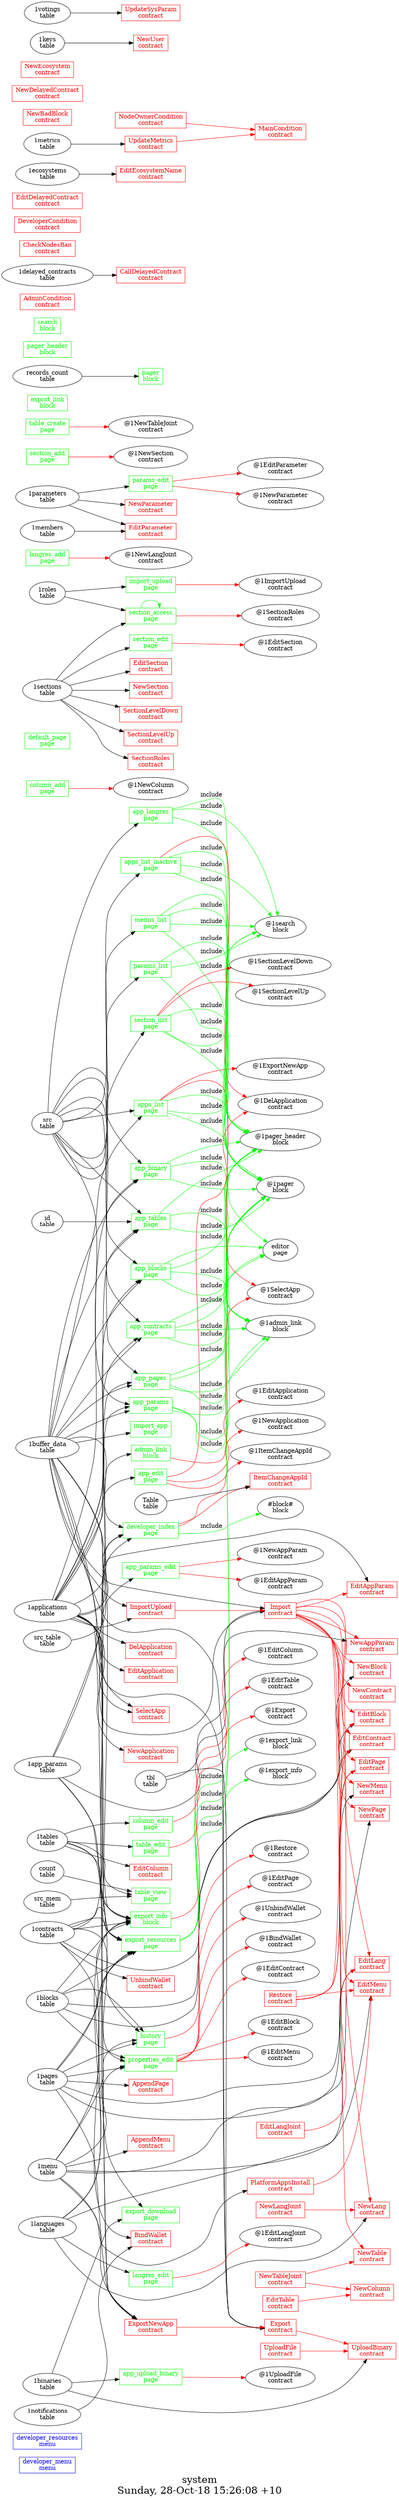 digraph G {
fontsize="24";
label="system\nSunday, 28-Oct-18 15:26:08 +10";
nojustify=true;
ordering=out;
rankdir=LR;
size="30";
"developer_menu\nmenu" [color=blue, fontcolor=blue, group=menus, shape=record];
"developer_resources\nmenu" [color=blue, fontcolor=blue, group=menus, shape=record];
"1buffer_data\ntable" -> "app_binary\npage"
"1applications\ntable" -> "app_binary\npage"
"src\ntable" -> "app_binary\npage"
"app_binary\npage" -> "@1pager_header\nblock"  [ color=green, label=include ]
"app_binary\npage" -> "@1admin_link\nblock"  [ color=green, label=include ]
"app_binary\npage" -> "@1pager\nblock"  [ color=green, label=include ]
"app_binary\npage" [color=green, fontcolor=green, group=pages, shape=record];
"1buffer_data\ntable" -> "app_blocks\npage"
"1applications\ntable" -> "app_blocks\npage"
"src\ntable" -> "app_blocks\npage"
"app_blocks\npage" -> "editor\npage"  [ color=green ]
"app_blocks\npage" -> "@1pager_header\nblock"  [ color=green, label=include ]
"app_blocks\npage" -> "@1admin_link\nblock"  [ color=green, label=include ]
"app_blocks\npage" -> "@1pager\nblock"  [ color=green, label=include ]
"app_blocks\npage" [color=green, fontcolor=green, group=pages, shape=record];
"1buffer_data\ntable" -> "app_contracts\npage"
"1applications\ntable" -> "app_contracts\npage"
"src\ntable" -> "app_contracts\npage"
"app_contracts\npage" -> "editor\npage"  [ color=green ]
"app_contracts\npage" -> "@1pager_header\nblock"  [ color=green, label=include ]
"app_contracts\npage" -> "@1admin_link\nblock"  [ color=green, label=include ]
"app_contracts\npage" -> "@1pager\nblock"  [ color=green, label=include ]
"app_contracts\npage" [color=green, fontcolor=green, group=pages, shape=record];
"app_edit\npage" -> "@1DelApplication\ncontract"  [ color=red ]
"app_edit\npage" -> "@1EditApplication\ncontract"  [ color=red ]
"app_edit\npage" -> "@1NewApplication\ncontract"  [ color=red ]
"1applications\ntable" -> "app_edit\npage"
"app_edit\npage" [color=green, fontcolor=green, group=pages, shape=record];
"src\ntable" -> "app_langres\npage"
"app_langres\npage" -> "@1pager_header\nblock"  [ color=green, label=include ]
"app_langres\npage" -> "@1search\nblock"  [ color=green, label=include ]
"app_langres\npage" -> "@1pager\nblock"  [ color=green, label=include ]
"app_langres\npage" [color=green, fontcolor=green, group=pages, shape=record];
"1buffer_data\ntable" -> "app_pages\npage"
"1applications\ntable" -> "app_pages\npage"
"src\ntable" -> "app_pages\npage"
"app_pages\npage" -> "editor\npage"  [ color=green ]
"app_pages\npage" -> "@1pager_header\nblock"  [ color=green, label=include ]
"app_pages\npage" -> "@1admin_link\nblock"  [ color=green, label=include ]
"app_pages\npage" -> "@1pager\nblock"  [ color=green, label=include ]
"app_pages\npage" [color=green, fontcolor=green, group=pages, shape=record];
"1buffer_data\ntable" -> "app_params\npage"
"1applications\ntable" -> "app_params\npage"
"src\ntable" -> "app_params\npage"
"app_params\npage" -> "@1pager_header\nblock"  [ color=green, label=include ]
"app_params\npage" -> "@1admin_link\nblock"  [ color=green, label=include ]
"app_params\npage" -> "@1pager\nblock"  [ color=green, label=include ]
"app_params\npage" [color=green, fontcolor=green, group=pages, shape=record];
"app_params_edit\npage" -> "@1NewAppParam\ncontract"  [ color=red ]
"app_params_edit\npage" -> "@1EditAppParam\ncontract"  [ color=red ]
"1app_params\ntable" -> "app_params_edit\npage"
"app_params_edit\npage" [color=green, fontcolor=green, group=pages, shape=record];
"1buffer_data\ntable" -> "app_tables\npage"
"1applications\ntable" -> "app_tables\npage"
"src\ntable" -> "app_tables\npage"
"id\ntable" -> "app_tables\npage"
"app_tables\npage" -> "@1pager_header\nblock"  [ color=green, label=include ]
"app_tables\npage" -> "@1admin_link\nblock"  [ color=green, label=include ]
"app_tables\npage" -> "@1pager\nblock"  [ color=green, label=include ]
"app_tables\npage" [color=green, fontcolor=green, group=pages, shape=record];
"app_upload_binary\npage" -> "@1UploadFile\ncontract"  [ color=red ]
"1binaries\ntable" -> "app_upload_binary\npage"
"app_upload_binary\npage" [color=green, fontcolor=green, group=pages, shape=record];
"apps_list\npage" -> "@1ExportNewApp\ncontract"  [ color=red ]
"apps_list\npage" -> "@1SelectApp\ncontract"  [ color=red ]
"1buffer_data\ntable" -> "apps_list\npage"
"src\ntable" -> "apps_list\npage"
"apps_list\npage" -> "@1pager_header\nblock"  [ color=green, label=include ]
"apps_list\npage" -> "@1search\nblock"  [ color=green, label=include ]
"apps_list\npage" -> "@1pager\nblock"  [ color=green, label=include ]
"apps_list\npage" [color=green, fontcolor=green, group=pages, shape=record];
"apps_list_inactive\npage" -> "@1DelApplication\ncontract"  [ color=red ]
"src\ntable" -> "apps_list_inactive\npage"
"apps_list_inactive\npage" -> "@1pager_header\nblock"  [ color=green, label=include ]
"apps_list_inactive\npage" -> "@1search\nblock"  [ color=green, label=include ]
"apps_list_inactive\npage" -> "@1pager\nblock"  [ color=green, label=include ]
"apps_list_inactive\npage" [color=green, fontcolor=green, group=pages, shape=record];
"column_add\npage" -> "@1NewColumn\ncontract"  [ color=red ]
"column_add\npage" [color=green, fontcolor=green, group=pages, shape=record];
"column_edit\npage" -> "@1EditColumn\ncontract"  [ color=red ]
"1tables\ntable" -> "column_edit\npage"
"column_edit\npage" [color=green, fontcolor=green, group=pages, shape=record];
"default_page\npage" [color=green, fontcolor=green, group=pages, shape=record];
"developer_index\npage" -> "@1ItemChangeAppId\ncontract"  [ color=red ]
"developer_index\npage" -> "ItemChangeAppId\ncontract"  [ color=red ]
"1contracts\ntable" -> "developer_index\npage"
"1applications\ntable" -> "developer_index\npage"
"1buffer_data\ntable" -> "developer_index\npage"
"src_table\ntable" -> "developer_index\npage"
"developer_index\npage" -> "#block#\nblock"  [ color=green, label=include ]
"developer_index\npage" [color=green, fontcolor=green, group=pages, shape=record];
"1buffer_data\ntable" -> "export_download\npage"
"1binaries\ntable" -> "export_download\npage"
"export_download\npage" [color=green, fontcolor=green, group=pages, shape=record];
"1buffer_data\ntable" -> "export_resources\npage"
"1pages\ntable" -> "export_resources\npage"
"1blocks\ntable" -> "export_resources\npage"
"1menu\ntable" -> "export_resources\npage"
"1app_params\ntable" -> "export_resources\npage"
"1languages\ntable" -> "export_resources\npage"
"1contracts\ntable" -> "export_resources\npage"
"1tables\ntable" -> "export_resources\npage"
"export_resources\npage" -> "@1export_link\nblock"  [ color=green, label=include ]
"export_resources\npage" -> "@1pager_header\nblock"  [ color=green, label=include ]
"export_resources\npage" -> "@1pager\nblock"  [ color=green, label=include ]
"export_resources\npage" -> "@1export_info\nblock"  [ color=green, label=include ]
"export_resources\npage" [color=green, fontcolor=green, group=pages, shape=record];
"history\npage" -> "@1Restore\ncontract"  [ color=red ]
"1pages\ntable" -> "history\npage"
"1blocks\ntable" -> "history\npage"
"1contracts\ntable" -> "history\npage"
"1menu\ntable" -> "history\npage"
"history\npage" [color=green, fontcolor=green, group=pages, shape=record];
"1buffer_data\ntable" -> "import_app\npage"
"import_app\npage" [color=green, fontcolor=green, group=pages, shape=record];
"import_upload\npage" -> "@1ImportUpload\ncontract"  [ color=red ]
"1roles\ntable" -> "import_upload\npage"
"import_upload\npage" [color=green, fontcolor=green, group=pages, shape=record];
"langres_add\npage" -> "@1NewLangJoint\ncontract"  [ color=red ]
"langres_add\npage" [color=green, fontcolor=green, group=pages, shape=record];
"langres_edit\npage" -> "@1EditLangJoint\ncontract"  [ color=red ]
"1languages\ntable" -> "langres_edit\npage"
"langres_edit\npage" [color=green, fontcolor=green, group=pages, shape=record];
"src\ntable" -> "menus_list\npage"
"menus_list\npage" -> "editor\npage"  [ color=green ]
"menus_list\npage" -> "@1pager_header\nblock"  [ color=green, label=include ]
"menus_list\npage" -> "@1search\nblock"  [ color=green, label=include ]
"menus_list\npage" -> "@1pager\nblock"  [ color=green, label=include ]
"menus_list\npage" [color=green, fontcolor=green, group=pages, shape=record];
"params_edit\npage" -> "@1EditParameter\ncontract"  [ color=red ]
"params_edit\npage" -> "@1NewParameter\ncontract"  [ color=red ]
"1parameters\ntable" -> "params_edit\npage"
"params_edit\npage" [color=green, fontcolor=green, group=pages, shape=record];
"src\ntable" -> "params_list\npage"
"params_list\npage" -> "@1pager_header\nblock"  [ color=green, label=include ]
"params_list\npage" -> "@1search\nblock"  [ color=green, label=include ]
"params_list\npage" -> "@1pager\nblock"  [ color=green, label=include ]
"params_list\npage" [color=green, fontcolor=green, group=pages, shape=record];
"properties_edit\npage" -> "@1EditPage\ncontract"  [ color=red ]
"properties_edit\npage" -> "@1UnbindWallet\ncontract"  [ color=red ]
"properties_edit\npage" -> "@1BindWallet\ncontract"  [ color=red ]
"properties_edit\npage" -> "@1EditContract\ncontract"  [ color=red ]
"properties_edit\npage" -> "@1EditBlock\ncontract"  [ color=red ]
"properties_edit\npage" -> "@1EditMenu\ncontract"  [ color=red ]
"1pages\ntable" -> "properties_edit\npage"
"1menu\ntable" -> "properties_edit\npage"
"1contracts\ntable" -> "properties_edit\npage"
"1blocks\ntable" -> "properties_edit\npage"
"properties_edit\npage" [color=green, fontcolor=green, group=pages, shape=record];
"section_access\npage" -> "@1SectionRoles\ncontract"  [ color=red ]
"1sections\ntable" -> "section_access\npage"
"1roles\ntable" -> "section_access\npage"
"section_access\npage" -> "section_access\npage"  [ color=green ]
"section_access\npage" [color=green, fontcolor=green, group=pages, shape=record];
"section_add\npage" -> "@1NewSection\ncontract"  [ color=red ]
"section_add\npage" [color=green, fontcolor=green, group=pages, shape=record];
"section_edit\npage" -> "@1EditSection\ncontract"  [ color=red ]
"1sections\ntable" -> "section_edit\npage"
"section_edit\npage" [color=green, fontcolor=green, group=pages, shape=record];
"section_list\npage" -> "@1SectionLevelDown\ncontract"  [ color=red ]
"section_list\npage" -> "@1SectionLevelUp\ncontract"  [ color=red ]
"src\ntable" -> "section_list\npage"
"section_list\npage" -> "@1pager_header\nblock"  [ color=green, label=include ]
"section_list\npage" -> "@1search\nblock"  [ color=green, label=include ]
"section_list\npage" -> "@1pager\nblock"  [ color=green, label=include ]
"section_list\npage" [color=green, fontcolor=green, group=pages, shape=record];
"table_create\npage" -> "@1NewTableJoint\ncontract"  [ color=red ]
"table_create\npage" [color=green, fontcolor=green, group=pages, shape=record];
"table_edit\npage" -> "@1EditTable\ncontract"  [ color=red ]
"1tables\ntable" -> "table_edit\npage"
"table_edit\npage" [color=green, fontcolor=green, group=pages, shape=record];
"1tables\ntable" -> "table_view\npage"
"count\ntable" -> "table_view\npage"
"src_mem\ntable" -> "table_view\npage"
"table_view\npage" [color=green, fontcolor=green, group=pages, shape=record];
"admin_link\nblock" -> "@1SelectApp\ncontract"  [ color=red ]
"1applications\ntable" -> "admin_link\nblock"
"admin_link\nblock" [color=green, fontcolor=green, group=blocks, shape=record];
"export_info\nblock" -> "@1Export\ncontract"  [ color=red ]
"1buffer_data\ntable" -> "export_info\nblock"
"1pages\ntable" -> "export_info\nblock"
"1blocks\ntable" -> "export_info\nblock"
"1app_params\ntable" -> "export_info\nblock"
"1languages\ntable" -> "export_info\nblock"
"1contracts\ntable" -> "export_info\nblock"
"1tables\ntable" -> "export_info\nblock"
"export_info\nblock" [color=green, fontcolor=green, group=blocks, shape=record];
"export_link\nblock" [color=green, fontcolor=green, group=blocks, shape=record];
"records_count\ntable" -> "pager\nblock"
"pager\nblock" [color=green, fontcolor=green, group=blocks, shape=record];
"pager_header\nblock" [color=green, fontcolor=green, group=blocks, shape=record];
"search\nblock" [color=green, fontcolor=green, group=blocks, shape=record];
"AdminCondition\ncontract" [color=red, fontcolor=red, group=contracts, shape=record];
"1menu\ntable" -> "AppendMenu\ncontract"
"AppendMenu\ncontract" [color=red, fontcolor=red, group=contracts, shape=record];
"1pages\ntable" -> "AppendPage\ncontract"
"AppendPage\ncontract" [color=red, fontcolor=red, group=contracts, shape=record];
"1notifications\ntable" -> "BindWallet\ncontract"
"1contracts\ntable" -> "BindWallet\ncontract"
"BindWallet\ncontract" [color=red, fontcolor=red, group=contracts, shape=record];
"1delayed_contracts\ntable" -> "CallDelayedContract\ncontract"
"CallDelayedContract\ncontract" [color=red, fontcolor=red, group=contracts, shape=record];
"CheckNodesBan\ncontract" [color=red, fontcolor=red, group=contracts, shape=record];
"1applications\ntable" -> "DelApplication\ncontract"
"DelApplication\ncontract" [color=red, fontcolor=red, group=contracts, shape=record];
"DeveloperCondition\ncontract" [color=red, fontcolor=red, group=contracts, shape=record];
"1app_params\ntable" -> "EditAppParam\ncontract"
"EditAppParam\ncontract" [color=red, fontcolor=red, group=contracts, shape=record];
"1applications\ntable" -> "EditApplication\ncontract"
"EditApplication\ncontract" [color=red, fontcolor=red, group=contracts, shape=record];
"1blocks\ntable" -> "EditBlock\ncontract"
"EditBlock\ncontract" [color=red, fontcolor=red, group=contracts, shape=record];
"1tables\ntable" -> "EditColumn\ncontract"
"EditColumn\ncontract" [color=red, fontcolor=red, group=contracts, shape=record];
"1contracts\ntable" -> "EditContract\ncontract"
"EditContract\ncontract" [color=red, fontcolor=red, group=contracts, shape=record];
"EditDelayedContract\ncontract" [color=red, fontcolor=red, group=contracts, shape=record];
"1ecosystems\ntable" -> "EditEcosystemName\ncontract"
"EditEcosystemName\ncontract" [color=red, fontcolor=red, group=contracts, shape=record];
"1languages\ntable" -> "EditLang\ncontract"
"EditLang\ncontract" [color=red, fontcolor=red, group=contracts, shape=record];
"EditLangJoint\ncontract" -> "EditLang\ncontract"  [ color=red ]
"EditLangJoint\ncontract" [color=red, fontcolor=red, group=contracts, shape=record];
"1menu\ntable" -> "EditMenu\ncontract"
"EditMenu\ncontract" [color=red, fontcolor=red, group=contracts, shape=record];
"1pages\ntable" -> "EditPage\ncontract"
"EditPage\ncontract" [color=red, fontcolor=red, group=contracts, shape=record];
"1parameters\ntable" -> "EditParameter\ncontract"
"1members\ntable" -> "EditParameter\ncontract"
"EditParameter\ncontract" [color=red, fontcolor=red, group=contracts, shape=record];
"1sections\ntable" -> "EditSection\ncontract"
"EditSection\ncontract" [color=red, fontcolor=red, group=contracts, shape=record];
"EditTable\ncontract" -> "NewColumn\ncontract"  [ color=red ]
"EditTable\ncontract" [color=red, fontcolor=red, group=contracts, shape=record];
"Export\ncontract" -> "UploadBinary\ncontract"  [ color=red ]
"tbl\ntable" -> "Export\ncontract"
"1buffer_data\ntable" -> "Export\ncontract"
"1applications\ntable" -> "Export\ncontract"
"Export\ncontract" [color=red, fontcolor=red, group=contracts, shape=record];
"ExportNewApp\ncontract" -> "Export\ncontract"  [ color=red ]
"1applications\ntable" -> "ExportNewApp\ncontract"
"1pages\ntable" -> "ExportNewApp\ncontract"
"1menu\ntable" -> "ExportNewApp\ncontract"
"1buffer_data\ntable" -> "ExportNewApp\ncontract"
"ExportNewApp\ncontract" [color=red, fontcolor=red, group=contracts, shape=record];
"Import\ncontract" -> "EditAppParam\ncontract"  [ color=red ]
"Import\ncontract" -> "EditBlock\ncontract"  [ color=red ]
"Import\ncontract" -> "EditContract\ncontract"  [ color=red ]
"Import\ncontract" -> "EditLang\ncontract"  [ color=red ]
"Import\ncontract" -> "EditMenu\ncontract"  [ color=red ]
"Import\ncontract" -> "EditPage\ncontract"  [ color=red ]
"Import\ncontract" -> "NewAppParam\ncontract"  [ color=red ]
"Import\ncontract" -> "NewBlock\ncontract"  [ color=red ]
"Import\ncontract" -> "NewContract\ncontract"  [ color=red ]
"Import\ncontract" -> "NewLang\ncontract"  [ color=red ]
"Import\ncontract" -> "NewMenu\ncontract"  [ color=red ]
"Import\ncontract" -> "NewPage\ncontract"  [ color=red ]
"Import\ncontract" -> "NewTable\ncontract"  [ color=red ]
"1buffer_data\ntable" -> "Import\ncontract"
"1applications\ntable" -> "Import\ncontract"
"tbl\ntable" -> "Import\ncontract"
"Import\ncontract" [color=red, fontcolor=red, group=contracts, shape=record];
"ImportUpload\ncontract" -> "Import\ncontract"  [ color=red ]
"1buffer_data\ntable" -> "ImportUpload\ncontract"
"1applications\ntable" -> "ImportUpload\ncontract"
"ImportUpload\ncontract" [color=red, fontcolor=red, group=contracts, shape=record];
"Table\ntable" -> "ItemChangeAppId\ncontract"
"ItemChangeAppId\ncontract" [color=red, fontcolor=red, group=contracts, shape=record];
"MainCondition\ncontract" [color=red, fontcolor=red, group=contracts, shape=record];
"1app_params\ntable" -> "NewAppParam\ncontract"
"NewAppParam\ncontract" [color=red, fontcolor=red, group=contracts, shape=record];
"1applications\ntable" -> "NewApplication\ncontract"
"NewApplication\ncontract" [color=red, fontcolor=red, group=contracts, shape=record];
"NewBadBlock\ncontract" [color=red, fontcolor=red, group=contracts, shape=record];
"1blocks\ntable" -> "NewBlock\ncontract"
"NewBlock\ncontract" [color=red, fontcolor=red, group=contracts, shape=record];
"NewColumn\ncontract" [color=red, fontcolor=red, group=contracts, shape=record];
"NewContract\ncontract" [color=red, fontcolor=red, group=contracts, shape=record];
"NewDelayedContract\ncontract" [color=red, fontcolor=red, group=contracts, shape=record];
"NewEcosystem\ncontract" [color=red, fontcolor=red, group=contracts, shape=record];
"1languages\ntable" -> "NewLang\ncontract"
"NewLang\ncontract" [color=red, fontcolor=red, group=contracts, shape=record];
"NewLangJoint\ncontract" -> "NewLang\ncontract"  [ color=red ]
"NewLangJoint\ncontract" [color=red, fontcolor=red, group=contracts, shape=record];
"1menu\ntable" -> "NewMenu\ncontract"
"NewMenu\ncontract" [color=red, fontcolor=red, group=contracts, shape=record];
"1pages\ntable" -> "NewPage\ncontract"
"NewPage\ncontract" [color=red, fontcolor=red, group=contracts, shape=record];
"1parameters\ntable" -> "NewParameter\ncontract"
"NewParameter\ncontract" [color=red, fontcolor=red, group=contracts, shape=record];
"1sections\ntable" -> "NewSection\ncontract"
"NewSection\ncontract" [color=red, fontcolor=red, group=contracts, shape=record];
"NewTable\ncontract" [color=red, fontcolor=red, group=contracts, shape=record];
"NewTableJoint\ncontract" -> "NewColumn\ncontract"  [ color=red ]
"NewTableJoint\ncontract" -> "NewTable\ncontract"  [ color=red ]
"NewTableJoint\ncontract" [color=red, fontcolor=red, group=contracts, shape=record];
"1keys\ntable" -> "NewUser\ncontract"
"NewUser\ncontract" [color=red, fontcolor=red, group=contracts, shape=record];
"NodeOwnerCondition\ncontract" -> "MainCondition\ncontract"  [ color=red ]
"NodeOwnerCondition\ncontract" [color=red, fontcolor=red, group=contracts, shape=record];
"PlatformAppsInstall\ncontract" -> "EditMenu\ncontract"  [ color=red ]
"1menu\ntable" -> "PlatformAppsInstall\ncontract"
"PlatformAppsInstall\ncontract" [color=red, fontcolor=red, group=contracts, shape=record];
"Restore\ncontract" -> "EditBlock\ncontract"  [ color=red ]
"Restore\ncontract" -> "EditContract\ncontract"  [ color=red ]
"Restore\ncontract" -> "EditMenu\ncontract"  [ color=red ]
"Restore\ncontract" -> "EditPage\ncontract"  [ color=red ]
"Restore\ncontract" [color=red, fontcolor=red, group=contracts, shape=record];
"1sections\ntable" -> "SectionLevelDown\ncontract"
"SectionLevelDown\ncontract" [color=red, fontcolor=red, group=contracts, shape=record];
"1sections\ntable" -> "SectionLevelUp\ncontract"
"SectionLevelUp\ncontract" [color=red, fontcolor=red, group=contracts, shape=record];
"1sections\ntable" -> "SectionRoles\ncontract"
"SectionRoles\ncontract" [color=red, fontcolor=red, group=contracts, shape=record];
"1applications\ntable" -> "SelectApp\ncontract"
"1buffer_data\ntable" -> "SelectApp\ncontract"
"SelectApp\ncontract" [color=red, fontcolor=red, group=contracts, shape=record];
"1contracts\ntable" -> "UnbindWallet\ncontract"
"UnbindWallet\ncontract" [color=red, fontcolor=red, group=contracts, shape=record];
"UpdateMetrics\ncontract" -> "MainCondition\ncontract"  [ color=red ]
"1metrics\ntable" -> "UpdateMetrics\ncontract"
"UpdateMetrics\ncontract" [color=red, fontcolor=red, group=contracts, shape=record];
"1votings\ntable" -> "UpdateSysParam\ncontract"
"UpdateSysParam\ncontract" [color=red, fontcolor=red, group=contracts, shape=record];
"1binaries\ntable" -> "UploadBinary\ncontract"
"UploadBinary\ncontract" [color=red, fontcolor=red, group=contracts, shape=record];
"UploadFile\ncontract" -> "UploadBinary\ncontract"  [ color=red ]
"UploadFile\ncontract" [color=red, fontcolor=red, group=contracts, shape=record];
}
